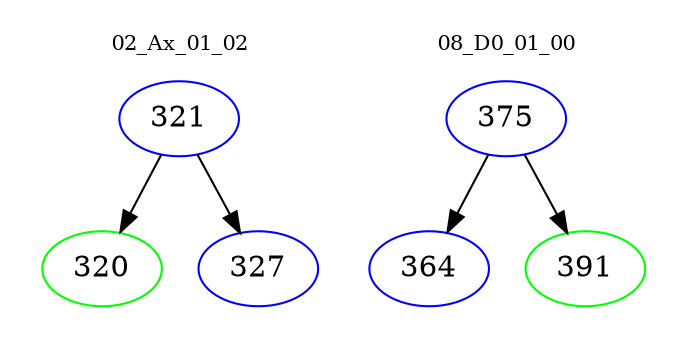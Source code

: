 digraph{
subgraph cluster_0 {
color = white
label = "02_Ax_01_02";
fontsize=10;
T0_321 [label="321", color="blue"]
T0_321 -> T0_320 [color="black"]
T0_320 [label="320", color="green"]
T0_321 -> T0_327 [color="black"]
T0_327 [label="327", color="blue"]
}
subgraph cluster_1 {
color = white
label = "08_D0_01_00";
fontsize=10;
T1_375 [label="375", color="blue"]
T1_375 -> T1_364 [color="black"]
T1_364 [label="364", color="blue"]
T1_375 -> T1_391 [color="black"]
T1_391 [label="391", color="green"]
}
}
